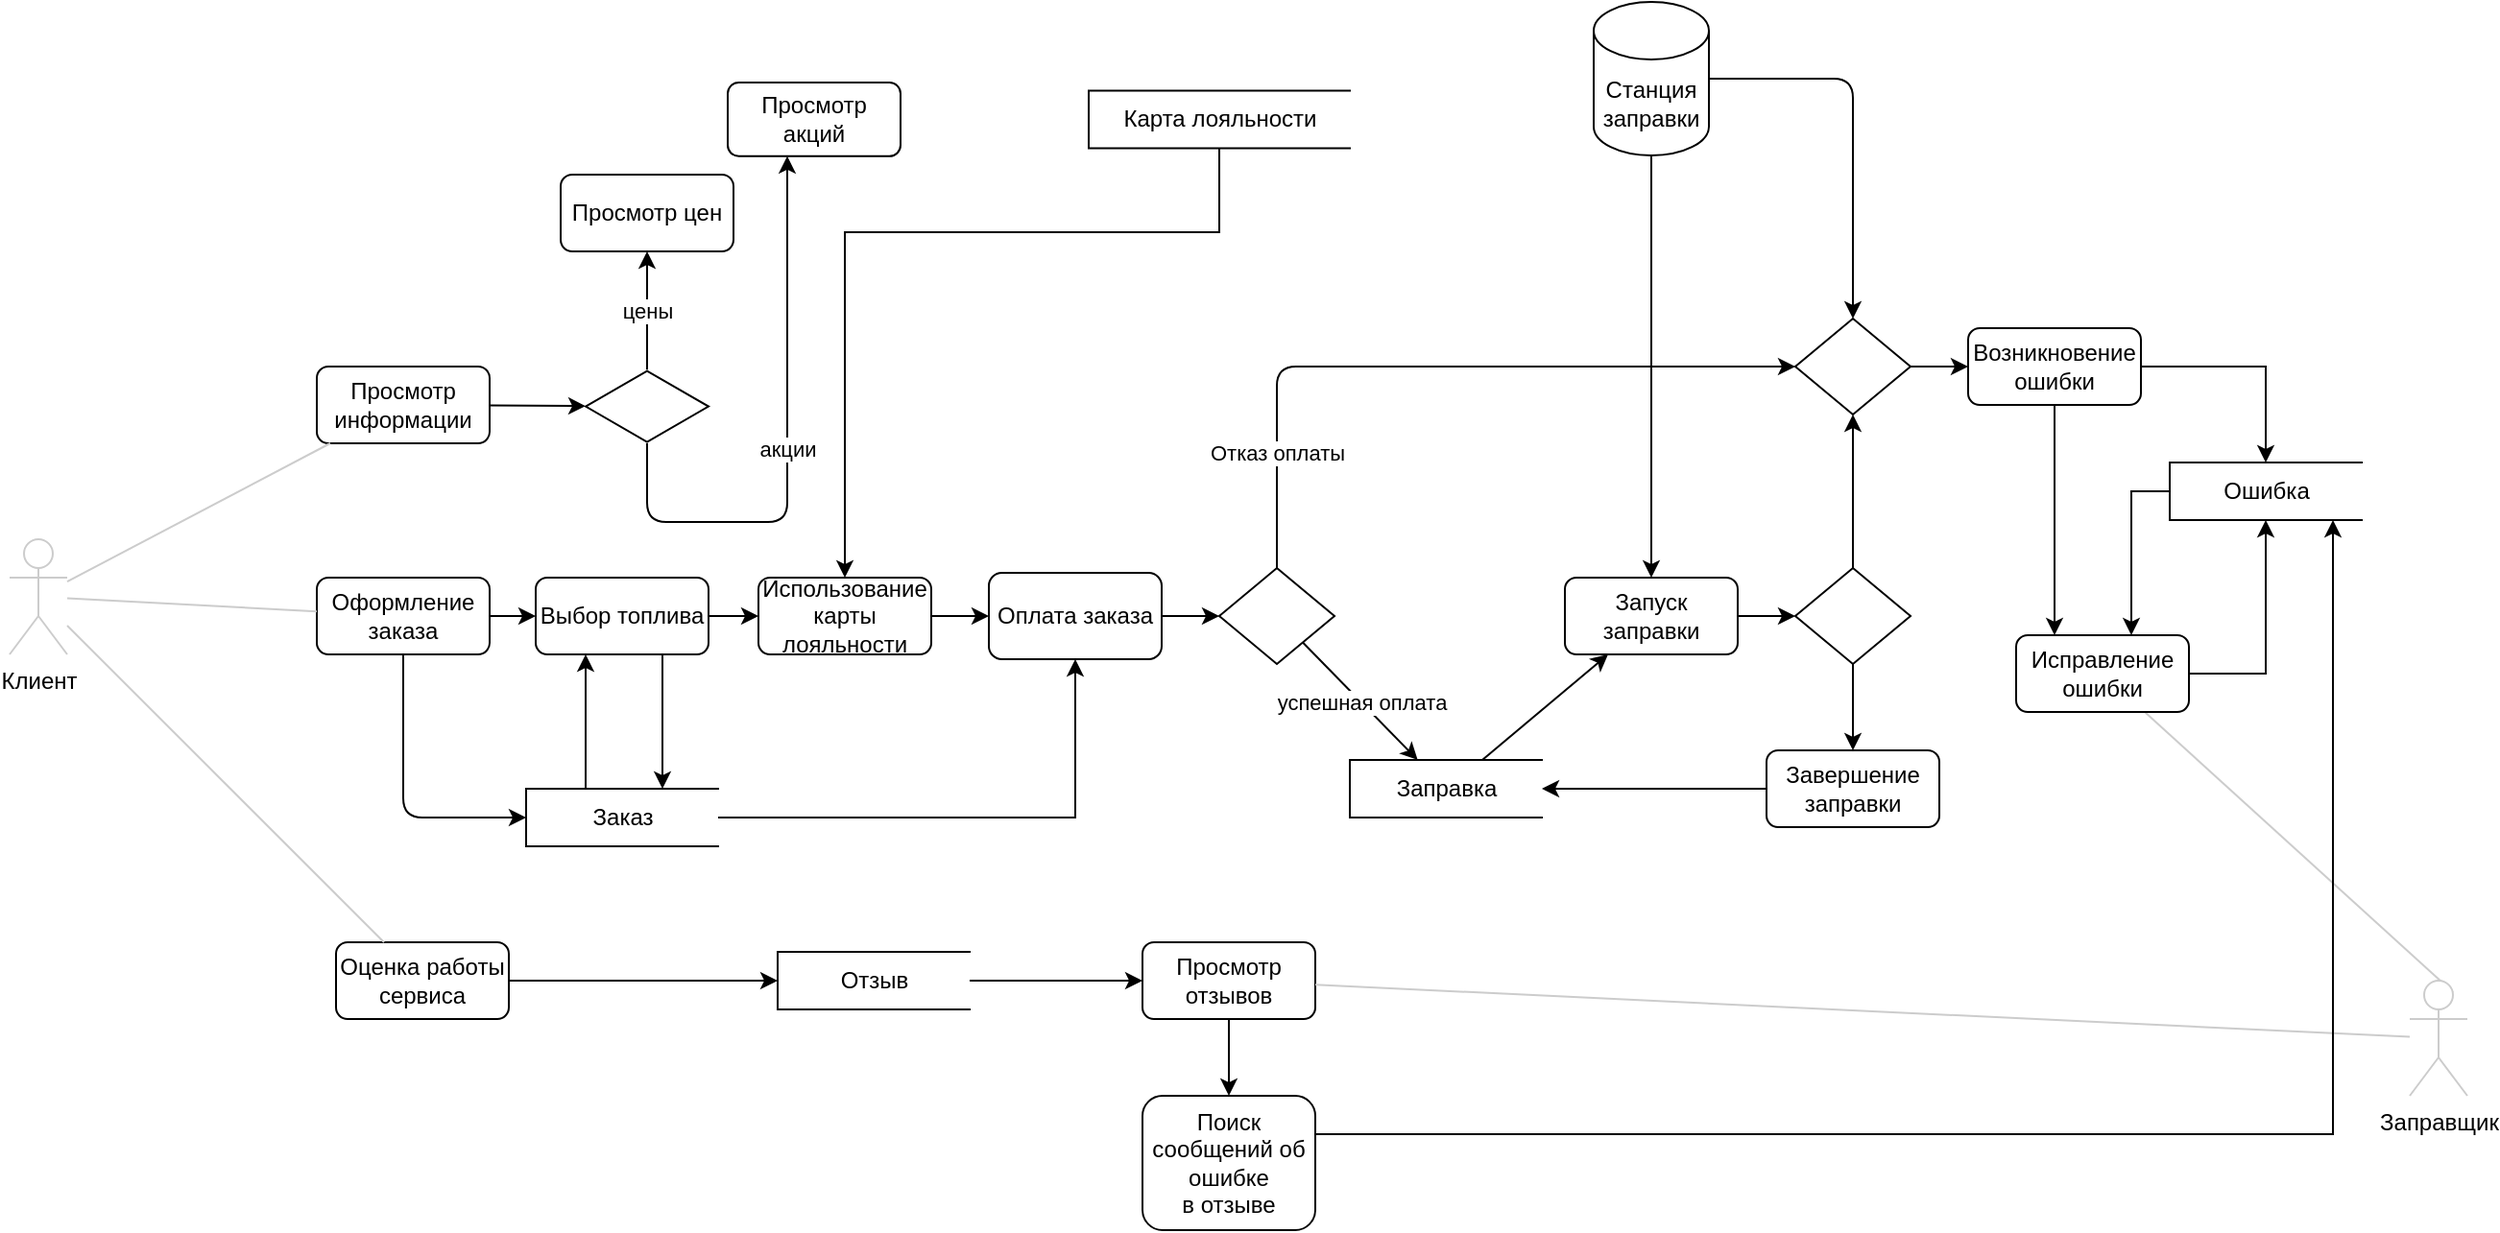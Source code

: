 <mxfile version="15.5.2" type="github">
  <diagram id="5GEMUtOIH0vdJ1ngVMHI" name="Страница 1">
    <mxGraphModel dx="1422" dy="1908" grid="1" gridSize="10" guides="1" tooltips="1" connect="1" arrows="1" fold="1" page="1" pageScale="1" pageWidth="827" pageHeight="1169" math="0" shadow="0">
      <root>
        <mxCell id="0" />
        <mxCell id="1" parent="0" />
        <mxCell id="qXA2Iq4RMXD0maplFMya-1" value="Клиент" style="shape=umlActor;verticalLabelPosition=bottom;verticalAlign=top;html=1;outlineConnect=0;strokeColor=#CCCCCC;rounded=1;" parent="1" vertex="1">
          <mxGeometry x="40" y="200" width="30" height="60" as="geometry" />
        </mxCell>
        <mxCell id="qXA2Iq4RMXD0maplFMya-2" value="Просмотр информации" style="whiteSpace=wrap;html=1;rounded=1;" parent="1" vertex="1">
          <mxGeometry x="200" y="110" width="90" height="40" as="geometry" />
        </mxCell>
        <mxCell id="YH_Gy40x2l6gPjEG8Hgx-11" style="edgeStyle=none;orthogonalLoop=1;jettySize=auto;html=1;" parent="1" source="qXA2Iq4RMXD0maplFMya-3" target="YH_Gy40x2l6gPjEG8Hgx-9" edge="1">
          <mxGeometry relative="1" as="geometry" />
        </mxCell>
        <mxCell id="qXA2Iq4RMXD0maplFMya-3" value="Оценка работы сервиса" style="whiteSpace=wrap;html=1;rounded=1;" parent="1" vertex="1">
          <mxGeometry x="210" y="410" width="90" height="40" as="geometry" />
        </mxCell>
        <mxCell id="YH_Gy40x2l6gPjEG8Hgx-16" style="edgeStyle=orthogonalEdgeStyle;orthogonalLoop=1;jettySize=auto;html=1;" parent="1" source="qXA2Iq4RMXD0maplFMya-5" target="YH_Gy40x2l6gPjEG8Hgx-15" edge="1">
          <mxGeometry relative="1" as="geometry">
            <Array as="points">
              <mxPoint x="245" y="345" />
            </Array>
          </mxGeometry>
        </mxCell>
        <mxCell id="qXA2Iq4RMXD0maplFMya-5" value="Оформление заказа" style="whiteSpace=wrap;html=1;rounded=1;" parent="1" vertex="1">
          <mxGeometry x="200" y="220" width="90" height="40" as="geometry" />
        </mxCell>
        <mxCell id="qXA2Iq4RMXD0maplFMya-8" value="" style="endArrow=none;html=1;endFill=0;strokeColor=#CCCCCC;" parent="1" source="qXA2Iq4RMXD0maplFMya-1" target="qXA2Iq4RMXD0maplFMya-2" edge="1">
          <mxGeometry width="50" height="50" relative="1" as="geometry">
            <mxPoint x="390" y="250" as="sourcePoint" />
            <mxPoint x="440" y="200" as="targetPoint" />
          </mxGeometry>
        </mxCell>
        <mxCell id="qXA2Iq4RMXD0maplFMya-9" value="" style="endArrow=none;html=1;endFill=0;strokeColor=#CCCCCC;" parent="1" source="qXA2Iq4RMXD0maplFMya-1" target="qXA2Iq4RMXD0maplFMya-5" edge="1">
          <mxGeometry width="50" height="50" relative="1" as="geometry">
            <mxPoint x="390" y="250" as="sourcePoint" />
            <mxPoint x="440" y="200" as="targetPoint" />
          </mxGeometry>
        </mxCell>
        <mxCell id="qXA2Iq4RMXD0maplFMya-10" value="" style="endArrow=none;html=1;endFill=0;strokeColor=#CCCCCC;" parent="1" source="qXA2Iq4RMXD0maplFMya-1" target="qXA2Iq4RMXD0maplFMya-3" edge="1">
          <mxGeometry width="50" height="50" relative="1" as="geometry">
            <mxPoint x="390" y="250" as="sourcePoint" />
            <mxPoint x="440" y="200" as="targetPoint" />
          </mxGeometry>
        </mxCell>
        <mxCell id="YH_Gy40x2l6gPjEG8Hgx-2" value="цены" style="edgeStyle=orthogonalEdgeStyle;orthogonalLoop=1;jettySize=auto;html=1;" parent="1" source="qXA2Iq4RMXD0maplFMya-11" target="qXA2Iq4RMXD0maplFMya-22" edge="1">
          <mxGeometry relative="1" as="geometry">
            <Array as="points">
              <mxPoint x="372" y="70" />
            </Array>
          </mxGeometry>
        </mxCell>
        <mxCell id="qXA2Iq4RMXD0maplFMya-11" value="" style="html=1;whiteSpace=wrap;aspect=fixed;shape=isoRectangle;rounded=1;sketch=0;shadow=0;" parent="1" vertex="1">
          <mxGeometry x="340" y="111.6" width="64" height="38.4" as="geometry" />
        </mxCell>
        <mxCell id="qXA2Iq4RMXD0maplFMya-18" value="" style="endArrow=classic;html=1;" parent="1" source="qXA2Iq4RMXD0maplFMya-2" target="qXA2Iq4RMXD0maplFMya-11" edge="1">
          <mxGeometry width="50" height="50" relative="1" as="geometry">
            <mxPoint x="380" y="250" as="sourcePoint" />
            <mxPoint x="340" y="130" as="targetPoint" />
          </mxGeometry>
        </mxCell>
        <mxCell id="qXA2Iq4RMXD0maplFMya-21" value="Просмотр акций" style="whiteSpace=wrap;html=1;rounded=1;" parent="1" vertex="1">
          <mxGeometry x="414" y="-38.0" width="90" height="38.4" as="geometry" />
        </mxCell>
        <mxCell id="qXA2Iq4RMXD0maplFMya-22" value="Просмотр цен" style="whiteSpace=wrap;html=1;rounded=1;" parent="1" vertex="1">
          <mxGeometry x="327" y="10" width="90" height="40" as="geometry" />
        </mxCell>
        <mxCell id="qXA2Iq4RMXD0maplFMya-23" value="акции" style="endArrow=classic;html=1;edgeStyle=orthogonalEdgeStyle;" parent="1" source="qXA2Iq4RMXD0maplFMya-11" target="qXA2Iq4RMXD0maplFMya-21" edge="1">
          <mxGeometry width="50" height="50" relative="1" as="geometry">
            <mxPoint x="380" y="260" as="sourcePoint" />
            <mxPoint x="430" y="210" as="targetPoint" />
            <Array as="points">
              <mxPoint x="372" y="191" />
              <mxPoint x="445" y="191" />
            </Array>
          </mxGeometry>
        </mxCell>
        <mxCell id="YH_Gy40x2l6gPjEG8Hgx-20" value="успешная оплата" style="edgeStyle=none;orthogonalLoop=1;jettySize=auto;html=1;" parent="1" source="YH_Gy40x2l6gPjEG8Hgx-26" target="YH_Gy40x2l6gPjEG8Hgx-19" edge="1">
          <mxGeometry relative="1" as="geometry" />
        </mxCell>
        <mxCell id="HxqpyIgsa3HWsWN44gle-8" style="edgeStyle=orthogonalEdgeStyle;orthogonalLoop=1;jettySize=auto;html=1;entryX=0;entryY=0.5;entryDx=0;entryDy=0;" parent="1" source="qXA2Iq4RMXD0maplFMya-26" target="YH_Gy40x2l6gPjEG8Hgx-26" edge="1">
          <mxGeometry relative="1" as="geometry" />
        </mxCell>
        <mxCell id="qXA2Iq4RMXD0maplFMya-26" value="Оплата заказа" style="whiteSpace=wrap;html=1;rounded=1;" parent="1" vertex="1">
          <mxGeometry x="550" y="217.5" width="90" height="45" as="geometry" />
        </mxCell>
        <mxCell id="qXA2Iq4RMXD0maplFMya-27" value="Использование карты лояльности" style="whiteSpace=wrap;html=1;rounded=1;" parent="1" vertex="1">
          <mxGeometry x="430" y="220" width="90" height="40" as="geometry" />
        </mxCell>
        <mxCell id="YH_Gy40x2l6gPjEG8Hgx-18" style="edgeStyle=orthogonalEdgeStyle;orthogonalLoop=1;jettySize=auto;html=1;" parent="1" source="qXA2Iq4RMXD0maplFMya-28" target="YH_Gy40x2l6gPjEG8Hgx-15" edge="1">
          <mxGeometry relative="1" as="geometry">
            <Array as="points">
              <mxPoint x="380" y="300" />
              <mxPoint x="380" y="300" />
            </Array>
          </mxGeometry>
        </mxCell>
        <mxCell id="qXA2Iq4RMXD0maplFMya-28" value="Выбор топлива" style="whiteSpace=wrap;html=1;rounded=1;" parent="1" vertex="1">
          <mxGeometry x="314" y="220" width="90" height="40" as="geometry" />
        </mxCell>
        <mxCell id="qXA2Iq4RMXD0maplFMya-29" value="" style="endArrow=classic;html=1;" parent="1" source="qXA2Iq4RMXD0maplFMya-5" target="qXA2Iq4RMXD0maplFMya-28" edge="1">
          <mxGeometry width="50" height="50" relative="1" as="geometry">
            <mxPoint x="430" y="250" as="sourcePoint" />
            <mxPoint x="340" y="240" as="targetPoint" />
            <Array as="points" />
          </mxGeometry>
        </mxCell>
        <mxCell id="qXA2Iq4RMXD0maplFMya-30" value="" style="endArrow=classic;html=1;" parent="1" source="qXA2Iq4RMXD0maplFMya-28" target="qXA2Iq4RMXD0maplFMya-27" edge="1">
          <mxGeometry width="50" height="50" relative="1" as="geometry">
            <mxPoint x="430" y="250" as="sourcePoint" />
            <mxPoint x="480" y="200" as="targetPoint" />
          </mxGeometry>
        </mxCell>
        <mxCell id="qXA2Iq4RMXD0maplFMya-31" value="" style="endArrow=classic;html=1;" parent="1" source="qXA2Iq4RMXD0maplFMya-27" target="qXA2Iq4RMXD0maplFMya-26" edge="1">
          <mxGeometry width="50" height="50" relative="1" as="geometry">
            <mxPoint x="430" y="250" as="sourcePoint" />
            <mxPoint x="480" y="200" as="targetPoint" />
          </mxGeometry>
        </mxCell>
        <mxCell id="qXA2Iq4RMXD0maplFMya-32" value="Станция заправки" style="shape=cylinder3;whiteSpace=wrap;html=1;boundedLbl=1;backgroundOutline=1;size=15;rounded=1;" parent="1" vertex="1">
          <mxGeometry x="865" y="-80" width="60" height="80" as="geometry" />
        </mxCell>
        <mxCell id="qXA2Iq4RMXD0maplFMya-56" style="orthogonalLoop=1;jettySize=auto;html=1;endArrow=none;endFill=0;strokeColor=#CCCCCC;exitX=0.75;exitY=0.1;exitDx=0;exitDy=0;exitPerimeter=0;" parent="1" source="qXA2Iq4RMXD0maplFMya-37" target="qXA2Iq4RMXD0maplFMya-55" edge="1">
          <mxGeometry relative="1" as="geometry">
            <mxPoint x="1099" y="380" as="targetPoint" />
            <mxPoint x="956.143" y="350" as="sourcePoint" />
          </mxGeometry>
        </mxCell>
        <mxCell id="qXA2Iq4RMXD0maplFMya-37" value="Заправщик" style="shape=umlActor;verticalLabelPosition=bottom;verticalAlign=top;html=1;outlineConnect=0;strokeColor=#CCCCCC;rounded=1;" parent="1" vertex="1">
          <mxGeometry x="1290" y="430" width="30" height="60" as="geometry" />
        </mxCell>
        <mxCell id="aVIwMa8OTf0VbxXXUQ4o-15" style="edgeStyle=orthogonalEdgeStyle;rounded=1;orthogonalLoop=1;jettySize=auto;html=1;" edge="1" parent="1" source="aVIwMa8OTf0VbxXXUQ4o-18" target="aVIwMa8OTf0VbxXXUQ4o-14">
          <mxGeometry relative="1" as="geometry">
            <mxPoint x="970" y="240" as="sourcePoint" />
            <Array as="points" />
          </mxGeometry>
        </mxCell>
        <mxCell id="aVIwMa8OTf0VbxXXUQ4o-20" style="edgeStyle=orthogonalEdgeStyle;rounded=1;orthogonalLoop=1;jettySize=auto;html=1;" edge="1" parent="1" source="qXA2Iq4RMXD0maplFMya-38" target="aVIwMa8OTf0VbxXXUQ4o-18">
          <mxGeometry relative="1" as="geometry" />
        </mxCell>
        <mxCell id="qXA2Iq4RMXD0maplFMya-38" value="Запуск заправки" style="whiteSpace=wrap;html=1;rounded=1;" parent="1" vertex="1">
          <mxGeometry x="850" y="220" width="90" height="40" as="geometry" />
        </mxCell>
        <mxCell id="qXA2Iq4RMXD0maplFMya-41" value="" style="endArrow=classic;html=1;edgeStyle=orthogonalEdgeStyle;entryX=0.5;entryY=0;entryDx=0;entryDy=0;" parent="1" source="qXA2Iq4RMXD0maplFMya-32" target="qXA2Iq4RMXD0maplFMya-38" edge="1">
          <mxGeometry width="50" height="50" relative="1" as="geometry">
            <mxPoint x="850" y="10" as="sourcePoint" />
            <mxPoint x="789" y="220" as="targetPoint" />
            <Array as="points" />
          </mxGeometry>
        </mxCell>
        <mxCell id="aVIwMa8OTf0VbxXXUQ4o-1" style="edgeStyle=orthogonalEdgeStyle;rounded=0;orthogonalLoop=1;jettySize=auto;html=1;" edge="1" parent="1" source="qXA2Iq4RMXD0maplFMya-43" target="YH_Gy40x2l6gPjEG8Hgx-25">
          <mxGeometry relative="1" as="geometry" />
        </mxCell>
        <mxCell id="qXA2Iq4RMXD0maplFMya-43" value="Возникновение ошибки" style="whiteSpace=wrap;html=1;rounded=1;" parent="1" vertex="1">
          <mxGeometry x="1060" y="90" width="90" height="40" as="geometry" />
        </mxCell>
        <mxCell id="qXA2Iq4RMXD0maplFMya-45" value="" style="endArrow=classic;html=1;edgeStyle=orthogonalEdgeStyle;" parent="1" source="qXA2Iq4RMXD0maplFMya-32" target="aVIwMa8OTf0VbxXXUQ4o-14" edge="1">
          <mxGeometry width="50" height="50" relative="1" as="geometry">
            <mxPoint x="884" y="50" as="sourcePoint" />
            <mxPoint x="904" y="80" as="targetPoint" />
          </mxGeometry>
        </mxCell>
        <mxCell id="qXA2Iq4RMXD0maplFMya-49" value="" style="endArrow=classic;html=1;edgeStyle=orthogonalEdgeStyle;" parent="1" source="qXA2Iq4RMXD0maplFMya-43" target="qXA2Iq4RMXD0maplFMya-55" edge="1">
          <mxGeometry width="50" height="50" relative="1" as="geometry">
            <mxPoint x="869" y="160" as="sourcePoint" />
            <mxPoint x="1049" y="171.6" as="targetPoint" />
            <Array as="points">
              <mxPoint x="1105" y="220" />
              <mxPoint x="1105" y="220" />
            </Array>
          </mxGeometry>
        </mxCell>
        <mxCell id="aVIwMa8OTf0VbxXXUQ4o-7" style="edgeStyle=orthogonalEdgeStyle;rounded=0;orthogonalLoop=1;jettySize=auto;html=1;" edge="1" parent="1" source="qXA2Iq4RMXD0maplFMya-55" target="YH_Gy40x2l6gPjEG8Hgx-25">
          <mxGeometry relative="1" as="geometry">
            <Array as="points">
              <mxPoint x="1215" y="270" />
            </Array>
          </mxGeometry>
        </mxCell>
        <mxCell id="qXA2Iq4RMXD0maplFMya-55" value="Исправление ошибки" style="whiteSpace=wrap;html=1;rounded=1;" parent="1" vertex="1">
          <mxGeometry x="1085" y="250" width="90" height="40" as="geometry" />
        </mxCell>
        <mxCell id="YH_Gy40x2l6gPjEG8Hgx-13" style="edgeStyle=none;orthogonalLoop=1;jettySize=auto;html=1;" parent="1" source="YH_Gy40x2l6gPjEG8Hgx-9" target="YH_Gy40x2l6gPjEG8Hgx-12" edge="1">
          <mxGeometry relative="1" as="geometry" />
        </mxCell>
        <mxCell id="YH_Gy40x2l6gPjEG8Hgx-9" value="Отзыв" style="html=1;dashed=0;whitespace=wrap;shape=partialRectangle;right=0;strokeColor=#000000;rounded=1;" parent="1" vertex="1">
          <mxGeometry x="440" y="415" width="100" height="30" as="geometry" />
        </mxCell>
        <mxCell id="aVIwMa8OTf0VbxXXUQ4o-5" style="edgeStyle=orthogonalEdgeStyle;rounded=0;orthogonalLoop=1;jettySize=auto;html=1;" edge="1" parent="1" source="YH_Gy40x2l6gPjEG8Hgx-12" target="aVIwMa8OTf0VbxXXUQ4o-4">
          <mxGeometry relative="1" as="geometry" />
        </mxCell>
        <mxCell id="YH_Gy40x2l6gPjEG8Hgx-12" value="Просмотр отзывов" style="whiteSpace=wrap;html=1;rounded=1;" parent="1" vertex="1">
          <mxGeometry x="630" y="410" width="90" height="40" as="geometry" />
        </mxCell>
        <mxCell id="YH_Gy40x2l6gPjEG8Hgx-14" style="orthogonalLoop=1;jettySize=auto;html=1;endArrow=none;endFill=0;strokeColor=#CCCCCC;" parent="1" source="qXA2Iq4RMXD0maplFMya-37" target="YH_Gy40x2l6gPjEG8Hgx-12" edge="1">
          <mxGeometry relative="1" as="geometry">
            <mxPoint x="830" y="370.909" as="sourcePoint" />
            <mxPoint x="750.714" y="270" as="targetPoint" />
          </mxGeometry>
        </mxCell>
        <mxCell id="YH_Gy40x2l6gPjEG8Hgx-17" style="edgeStyle=orthogonalEdgeStyle;orthogonalLoop=1;jettySize=auto;html=1;" parent="1" source="YH_Gy40x2l6gPjEG8Hgx-15" target="qXA2Iq4RMXD0maplFMya-28" edge="1">
          <mxGeometry relative="1" as="geometry">
            <Array as="points">
              <mxPoint x="340" y="300" />
              <mxPoint x="340" y="300" />
            </Array>
          </mxGeometry>
        </mxCell>
        <mxCell id="aVIwMa8OTf0VbxXXUQ4o-11" style="edgeStyle=orthogonalEdgeStyle;rounded=0;orthogonalLoop=1;jettySize=auto;html=1;" edge="1" parent="1" source="YH_Gy40x2l6gPjEG8Hgx-15" target="qXA2Iq4RMXD0maplFMya-26">
          <mxGeometry relative="1" as="geometry">
            <Array as="points">
              <mxPoint x="595" y="345" />
            </Array>
          </mxGeometry>
        </mxCell>
        <mxCell id="YH_Gy40x2l6gPjEG8Hgx-15" value="Заказ" style="html=1;dashed=0;whitespace=wrap;shape=partialRectangle;right=0;strokeColor=#000000;rounded=1;" parent="1" vertex="1">
          <mxGeometry x="309" y="330" width="100" height="30" as="geometry" />
        </mxCell>
        <mxCell id="YH_Gy40x2l6gPjEG8Hgx-21" style="edgeStyle=none;orthogonalLoop=1;jettySize=auto;html=1;entryX=0.25;entryY=1;entryDx=0;entryDy=0;exitX=0.69;exitY=0;exitDx=0;exitDy=0;exitPerimeter=0;" parent="1" source="YH_Gy40x2l6gPjEG8Hgx-19" target="qXA2Iq4RMXD0maplFMya-38" edge="1">
          <mxGeometry relative="1" as="geometry">
            <mxPoint x="690" y="290" as="sourcePoint" />
          </mxGeometry>
        </mxCell>
        <mxCell id="YH_Gy40x2l6gPjEG8Hgx-19" value="Заправка" style="html=1;dashed=0;whitespace=wrap;shape=partialRectangle;right=0;strokeColor=#000000;rounded=1;" parent="1" vertex="1">
          <mxGeometry x="738" y="315" width="100" height="30" as="geometry" />
        </mxCell>
        <mxCell id="aVIwMa8OTf0VbxXXUQ4o-2" style="edgeStyle=orthogonalEdgeStyle;rounded=0;orthogonalLoop=1;jettySize=auto;html=1;" edge="1" parent="1" source="YH_Gy40x2l6gPjEG8Hgx-25" target="qXA2Iq4RMXD0maplFMya-55">
          <mxGeometry relative="1" as="geometry">
            <Array as="points">
              <mxPoint x="1145" y="175" />
            </Array>
          </mxGeometry>
        </mxCell>
        <mxCell id="YH_Gy40x2l6gPjEG8Hgx-25" value="Ошибка" style="html=1;dashed=0;whitespace=wrap;shape=partialRectangle;right=0;strokeColor=#000000;rounded=1;" parent="1" vertex="1">
          <mxGeometry x="1165" y="160" width="100" height="30" as="geometry" />
        </mxCell>
        <mxCell id="HxqpyIgsa3HWsWN44gle-17" style="edgeStyle=orthogonalEdgeStyle;orthogonalLoop=1;jettySize=auto;html=1;" parent="1" source="YH_Gy40x2l6gPjEG8Hgx-26" target="aVIwMa8OTf0VbxXXUQ4o-14" edge="1">
          <mxGeometry relative="1" as="geometry">
            <Array as="points">
              <mxPoint x="700" y="110" />
            </Array>
          </mxGeometry>
        </mxCell>
        <mxCell id="HxqpyIgsa3HWsWN44gle-18" value="Отказ оплаты" style="edgeLabel;html=1;align=center;verticalAlign=middle;resizable=0;points=[];" parent="HxqpyIgsa3HWsWN44gle-17" vertex="1" connectable="0">
          <mxGeometry x="-0.68" relative="1" as="geometry">
            <mxPoint as="offset" />
          </mxGeometry>
        </mxCell>
        <mxCell id="YH_Gy40x2l6gPjEG8Hgx-26" value="" style="shape=rhombus;html=1;dashed=0;whitespace=wrap;perimeter=rhombusPerimeter;rounded=0;" parent="1" vertex="1">
          <mxGeometry x="670" y="215" width="60" height="50" as="geometry" />
        </mxCell>
        <mxCell id="HxqpyIgsa3HWsWN44gle-6" style="edgeStyle=orthogonalEdgeStyle;orthogonalLoop=1;jettySize=auto;html=1;exitX=0.5;exitY=1;exitDx=0;exitDy=0;" parent="1" source="qXA2Iq4RMXD0maplFMya-55" target="qXA2Iq4RMXD0maplFMya-55" edge="1">
          <mxGeometry relative="1" as="geometry" />
        </mxCell>
        <mxCell id="aVIwMa8OTf0VbxXXUQ4o-6" style="edgeStyle=orthogonalEdgeStyle;rounded=0;orthogonalLoop=1;jettySize=auto;html=1;" edge="1" parent="1" source="aVIwMa8OTf0VbxXXUQ4o-4" target="YH_Gy40x2l6gPjEG8Hgx-25">
          <mxGeometry relative="1" as="geometry">
            <Array as="points">
              <mxPoint x="1250" y="510" />
            </Array>
          </mxGeometry>
        </mxCell>
        <mxCell id="aVIwMa8OTf0VbxXXUQ4o-4" value="&lt;div&gt;Поиск сообщений об ошибке&lt;/div&gt;в отзыве" style="whiteSpace=wrap;html=1;rounded=1;" vertex="1" parent="1">
          <mxGeometry x="630" y="490" width="90" height="70" as="geometry" />
        </mxCell>
        <mxCell id="aVIwMa8OTf0VbxXXUQ4o-10" style="edgeStyle=orthogonalEdgeStyle;rounded=0;orthogonalLoop=1;jettySize=auto;html=1;" edge="1" parent="1" source="aVIwMa8OTf0VbxXXUQ4o-8" target="qXA2Iq4RMXD0maplFMya-27">
          <mxGeometry relative="1" as="geometry">
            <Array as="points">
              <mxPoint x="670" y="40" />
              <mxPoint x="475" y="40" />
            </Array>
          </mxGeometry>
        </mxCell>
        <mxCell id="aVIwMa8OTf0VbxXXUQ4o-8" value="Карта лояльности" style="html=1;dashed=0;whitespace=wrap;shape=partialRectangle;right=0;strokeColor=#000000;rounded=1;" vertex="1" parent="1">
          <mxGeometry x="602" y="-33.8" width="136" height="30" as="geometry" />
        </mxCell>
        <mxCell id="aVIwMa8OTf0VbxXXUQ4o-16" style="edgeStyle=orthogonalEdgeStyle;rounded=0;orthogonalLoop=1;jettySize=auto;html=1;" edge="1" parent="1" source="aVIwMa8OTf0VbxXXUQ4o-14" target="qXA2Iq4RMXD0maplFMya-43">
          <mxGeometry relative="1" as="geometry" />
        </mxCell>
        <mxCell id="aVIwMa8OTf0VbxXXUQ4o-14" value="" style="shape=rhombus;html=1;dashed=0;whitespace=wrap;perimeter=rhombusPerimeter;rounded=0;" vertex="1" parent="1">
          <mxGeometry x="970" y="85" width="60" height="50" as="geometry" />
        </mxCell>
        <mxCell id="aVIwMa8OTf0VbxXXUQ4o-22" style="edgeStyle=orthogonalEdgeStyle;rounded=1;orthogonalLoop=1;jettySize=auto;html=1;" edge="1" parent="1" source="aVIwMa8OTf0VbxXXUQ4o-17" target="YH_Gy40x2l6gPjEG8Hgx-19">
          <mxGeometry relative="1" as="geometry" />
        </mxCell>
        <mxCell id="aVIwMa8OTf0VbxXXUQ4o-17" value="Завершение заправки" style="whiteSpace=wrap;html=1;rounded=1;" vertex="1" parent="1">
          <mxGeometry x="955" y="310" width="90" height="40" as="geometry" />
        </mxCell>
        <mxCell id="aVIwMa8OTf0VbxXXUQ4o-21" style="edgeStyle=orthogonalEdgeStyle;rounded=1;orthogonalLoop=1;jettySize=auto;html=1;" edge="1" parent="1" source="aVIwMa8OTf0VbxXXUQ4o-18" target="aVIwMa8OTf0VbxXXUQ4o-17">
          <mxGeometry relative="1" as="geometry" />
        </mxCell>
        <mxCell id="aVIwMa8OTf0VbxXXUQ4o-18" value="" style="shape=rhombus;html=1;dashed=0;whitespace=wrap;perimeter=rhombusPerimeter;rounded=0;" vertex="1" parent="1">
          <mxGeometry x="970" y="215" width="60" height="50" as="geometry" />
        </mxCell>
      </root>
    </mxGraphModel>
  </diagram>
</mxfile>
